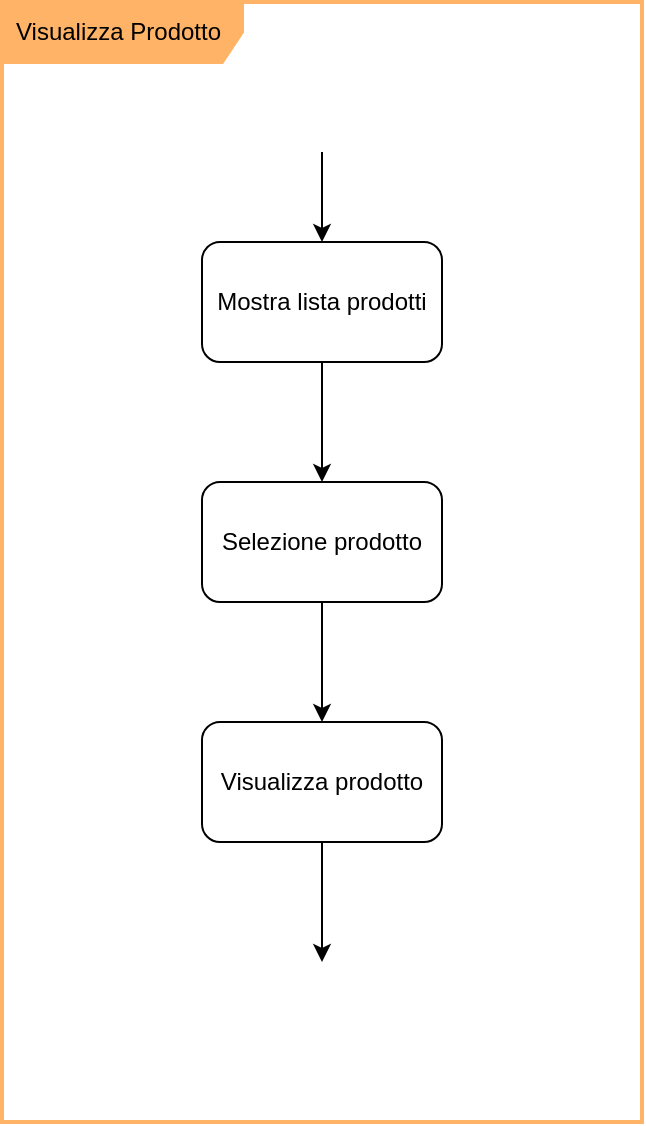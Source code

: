 <mxfile version="18.0.3" type="google"><diagram id="Ckfodpn2inH3YSOsHapS" name="Page-1"><mxGraphModel grid="0" page="0" gridSize="10" guides="1" tooltips="1" connect="1" arrows="1" fold="1" pageScale="1" pageWidth="827" pageHeight="1169" math="0" shadow="0"><root><mxCell id="0"/><mxCell id="1" parent="0"/><mxCell id="xdBe16TKlJ9wK08mWRx5-1" style="edgeStyle=orthogonalEdgeStyle;rounded=0;orthogonalLoop=1;jettySize=auto;html=1;entryX=0.5;entryY=0;entryDx=0;entryDy=0;" edge="1" parent="1" source="xdBe16TKlJ9wK08mWRx5-2" target="xdBe16TKlJ9wK08mWRx5-5"><mxGeometry relative="1" as="geometry"/></mxCell><mxCell id="xdBe16TKlJ9wK08mWRx5-2" value="" style="shape=image;html=1;verticalAlign=top;verticalLabelPosition=bottom;labelBackgroundColor=#ffffff;imageAspect=0;aspect=fixed;image=https://cdn4.iconfinder.com/data/icons/essential-app-2/16/record-round-circle-dot-128.png" vertex="1" parent="1"><mxGeometry x="342.5" y="80" width="35" height="35" as="geometry"/></mxCell><mxCell id="xdBe16TKlJ9wK08mWRx5-3" value="" style="shape=image;html=1;verticalAlign=top;verticalLabelPosition=bottom;labelBackgroundColor=#ffffff;imageAspect=0;aspect=fixed;image=https://cdn4.iconfinder.com/data/icons/ionicons/512/icon-ios7-circle-filled-128.png" vertex="1" parent="1"><mxGeometry x="335" y="520" width="50" height="50" as="geometry"/></mxCell><mxCell id="xdBe16TKlJ9wK08mWRx5-4" style="edgeStyle=orthogonalEdgeStyle;rounded=0;orthogonalLoop=1;jettySize=auto;html=1;" edge="1" parent="1" source="xdBe16TKlJ9wK08mWRx5-5"><mxGeometry relative="1" as="geometry"><mxPoint x="360" y="280" as="targetPoint"/></mxGeometry></mxCell><mxCell id="xdBe16TKlJ9wK08mWRx5-5" value="Mostra lista prodotti" style="rounded=1;whiteSpace=wrap;html=1;" vertex="1" parent="1"><mxGeometry x="300" y="160" width="120" height="60" as="geometry"/></mxCell><mxCell id="xdBe16TKlJ9wK08mWRx5-6" style="edgeStyle=orthogonalEdgeStyle;rounded=0;orthogonalLoop=1;jettySize=auto;html=1;entryX=0.5;entryY=0;entryDx=0;entryDy=0;" edge="1" parent="1" source="xdBe16TKlJ9wK08mWRx5-7" target="xdBe16TKlJ9wK08mWRx5-9"><mxGeometry relative="1" as="geometry"/></mxCell><mxCell id="xdBe16TKlJ9wK08mWRx5-7" value="Selezione prodotto" style="rounded=1;whiteSpace=wrap;html=1;" vertex="1" parent="1"><mxGeometry x="300" y="280" width="120" height="60" as="geometry"/></mxCell><mxCell id="xdBe16TKlJ9wK08mWRx5-8" style="edgeStyle=orthogonalEdgeStyle;rounded=0;orthogonalLoop=1;jettySize=auto;html=1;entryX=0.5;entryY=0;entryDx=0;entryDy=0;" edge="1" parent="1" source="xdBe16TKlJ9wK08mWRx5-9" target="xdBe16TKlJ9wK08mWRx5-3"><mxGeometry relative="1" as="geometry"/></mxCell><mxCell id="xdBe16TKlJ9wK08mWRx5-9" value="Visualizza prodotto" style="rounded=1;whiteSpace=wrap;html=1;" vertex="1" parent="1"><mxGeometry x="300" y="400" width="120" height="60" as="geometry"/></mxCell><mxCell id="xdBe16TKlJ9wK08mWRx5-10" value="Visualizza Prodotto" style="shape=umlFrame;whiteSpace=wrap;html=1;width=120;height=30;boundedLbl=1;verticalAlign=middle;align=left;spacingLeft=5;strokeWidth=2;strokeColor=#FFB366;fillColor=#FFB366;" vertex="1" parent="1"><mxGeometry x="200" y="40" width="320" height="560" as="geometry"/></mxCell></root></mxGraphModel></diagram></mxfile>